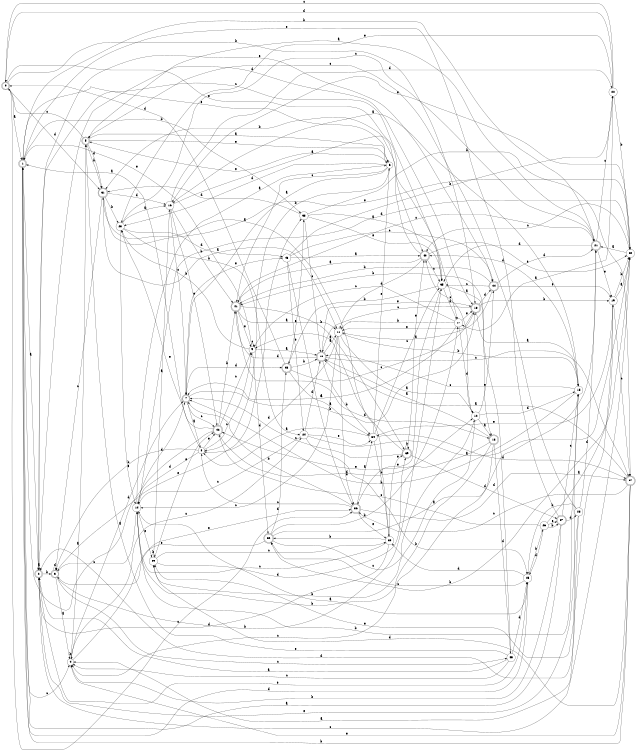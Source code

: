 digraph n37_4 {
__start0 [label="" shape="none"];

rankdir=LR;
size="8,5";

s0 [style="rounded,filled", color="black", fillcolor="white" shape="doublecircle", label="0"];
s1 [style="rounded,filled", color="black", fillcolor="white" shape="doublecircle", label="1"];
s2 [style="rounded,filled", color="black", fillcolor="white" shape="doublecircle", label="2"];
s3 [style="rounded,filled", color="black", fillcolor="white" shape="doublecircle", label="3"];
s4 [style="filled", color="black", fillcolor="white" shape="circle", label="4"];
s5 [style="rounded,filled", color="black", fillcolor="white" shape="doublecircle", label="5"];
s6 [style="filled", color="black", fillcolor="white" shape="circle", label="6"];
s7 [style="rounded,filled", color="black", fillcolor="white" shape="doublecircle", label="7"];
s8 [style="filled", color="black", fillcolor="white" shape="circle", label="8"];
s9 [style="filled", color="black", fillcolor="white" shape="circle", label="9"];
s10 [style="rounded,filled", color="black", fillcolor="white" shape="doublecircle", label="10"];
s11 [style="filled", color="black", fillcolor="white" shape="circle", label="11"];
s12 [style="filled", color="black", fillcolor="white" shape="circle", label="12"];
s13 [style="rounded,filled", color="black", fillcolor="white" shape="doublecircle", label="13"];
s14 [style="filled", color="black", fillcolor="white" shape="circle", label="14"];
s15 [style="filled", color="black", fillcolor="white" shape="circle", label="15"];
s16 [style="filled", color="black", fillcolor="white" shape="circle", label="16"];
s17 [style="filled", color="black", fillcolor="white" shape="circle", label="17"];
s18 [style="rounded,filled", color="black", fillcolor="white" shape="doublecircle", label="18"];
s19 [style="filled", color="black", fillcolor="white" shape="circle", label="19"];
s20 [style="filled", color="black", fillcolor="white" shape="circle", label="20"];
s21 [style="rounded,filled", color="black", fillcolor="white" shape="doublecircle", label="21"];
s22 [style="filled", color="black", fillcolor="white" shape="circle", label="22"];
s23 [style="filled", color="black", fillcolor="white" shape="circle", label="23"];
s24 [style="filled", color="black", fillcolor="white" shape="circle", label="24"];
s25 [style="filled", color="black", fillcolor="white" shape="circle", label="25"];
s26 [style="filled", color="black", fillcolor="white" shape="circle", label="26"];
s27 [style="rounded,filled", color="black", fillcolor="white" shape="doublecircle", label="27"];
s28 [style="filled", color="black", fillcolor="white" shape="circle", label="28"];
s29 [style="filled", color="black", fillcolor="white" shape="circle", label="29"];
s30 [style="filled", color="black", fillcolor="white" shape="circle", label="30"];
s31 [style="rounded,filled", color="black", fillcolor="white" shape="doublecircle", label="31"];
s32 [style="rounded,filled", color="black", fillcolor="white" shape="doublecircle", label="32"];
s33 [style="rounded,filled", color="black", fillcolor="white" shape="doublecircle", label="33"];
s34 [style="filled", color="black", fillcolor="white" shape="circle", label="34"];
s35 [style="filled", color="black", fillcolor="white" shape="circle", label="35"];
s36 [style="rounded,filled", color="black", fillcolor="white" shape="doublecircle", label="36"];
s37 [style="rounded,filled", color="black", fillcolor="white" shape="doublecircle", label="37"];
s38 [style="filled", color="black", fillcolor="white" shape="circle", label="38"];
s39 [style="rounded,filled", color="black", fillcolor="white" shape="doublecircle", label="39"];
s40 [style="rounded,filled", color="black", fillcolor="white" shape="doublecircle", label="40"];
s41 [style="rounded,filled", color="black", fillcolor="white" shape="doublecircle", label="41"];
s42 [style="rounded,filled", color="black", fillcolor="white" shape="doublecircle", label="42"];
s43 [style="filled", color="black", fillcolor="white" shape="circle", label="43"];
s44 [style="rounded,filled", color="black", fillcolor="white" shape="doublecircle", label="44"];
s45 [style="filled", color="black", fillcolor="white" shape="circle", label="45"];
s0 -> s1 [label="a"];
s0 -> s18 [label="b"];
s0 -> s36 [label="c"];
s0 -> s31 [label="d"];
s0 -> s40 [label="e"];
s1 -> s2 [label="a"];
s1 -> s38 [label="b"];
s1 -> s4 [label="c"];
s1 -> s25 [label="d"];
s1 -> s6 [label="e"];
s2 -> s2 [label="a"];
s2 -> s3 [label="b"];
s2 -> s20 [label="c"];
s2 -> s18 [label="d"];
s2 -> s44 [label="e"];
s3 -> s4 [label="a"];
s3 -> s35 [label="b"];
s3 -> s45 [label="c"];
s3 -> s3 [label="d"];
s3 -> s38 [label="e"];
s4 -> s5 [label="a"];
s4 -> s4 [label="b"];
s4 -> s24 [label="c"];
s4 -> s7 [label="d"];
s4 -> s36 [label="e"];
s5 -> s6 [label="a"];
s5 -> s31 [label="b"];
s5 -> s0 [label="c"];
s5 -> s31 [label="d"];
s5 -> s6 [label="e"];
s6 -> s7 [label="a"];
s6 -> s8 [label="b"];
s6 -> s41 [label="c"];
s6 -> s23 [label="d"];
s6 -> s5 [label="e"];
s7 -> s8 [label="a"];
s7 -> s18 [label="b"];
s7 -> s42 [label="c"];
s7 -> s33 [label="d"];
s7 -> s43 [label="e"];
s8 -> s1 [label="a"];
s8 -> s3 [label="b"];
s8 -> s9 [label="c"];
s8 -> s14 [label="d"];
s8 -> s42 [label="e"];
s9 -> s10 [label="a"];
s9 -> s23 [label="b"];
s9 -> s9 [label="c"];
s9 -> s32 [label="d"];
s9 -> s1 [label="e"];
s10 -> s11 [label="a"];
s10 -> s34 [label="b"];
s10 -> s37 [label="c"];
s10 -> s41 [label="d"];
s10 -> s18 [label="e"];
s11 -> s12 [label="a"];
s11 -> s15 [label="b"];
s11 -> s14 [label="c"];
s11 -> s8 [label="d"];
s11 -> s36 [label="e"];
s12 -> s13 [label="a"];
s12 -> s29 [label="b"];
s12 -> s40 [label="c"];
s12 -> s15 [label="d"];
s12 -> s44 [label="e"];
s13 -> s10 [label="a"];
s13 -> s14 [label="b"];
s13 -> s4 [label="c"];
s13 -> s45 [label="d"];
s13 -> s42 [label="e"];
s14 -> s6 [label="a"];
s14 -> s15 [label="b"];
s14 -> s3 [label="c"];
s14 -> s7 [label="d"];
s14 -> s29 [label="e"];
s15 -> s16 [label="a"];
s15 -> s7 [label="b"];
s15 -> s10 [label="c"];
s15 -> s40 [label="d"];
s15 -> s2 [label="e"];
s16 -> s17 [label="a"];
s16 -> s41 [label="b"];
s16 -> s7 [label="c"];
s16 -> s22 [label="d"];
s16 -> s42 [label="e"];
s17 -> s7 [label="a"];
s17 -> s11 [label="b"];
s17 -> s9 [label="c"];
s17 -> s12 [label="d"];
s17 -> s18 [label="e"];
s18 -> s15 [label="a"];
s18 -> s19 [label="b"];
s18 -> s10 [label="c"];
s18 -> s44 [label="d"];
s18 -> s11 [label="e"];
s19 -> s20 [label="a"];
s19 -> s20 [label="b"];
s19 -> s37 [label="c"];
s19 -> s2 [label="d"];
s19 -> s34 [label="e"];
s20 -> s21 [label="a"];
s20 -> s32 [label="b"];
s20 -> s40 [label="c"];
s20 -> s14 [label="d"];
s20 -> s16 [label="e"];
s21 -> s5 [label="a"];
s21 -> s1 [label="b"];
s21 -> s22 [label="c"];
s21 -> s35 [label="d"];
s21 -> s19 [label="e"];
s22 -> s17 [label="a"];
s22 -> s20 [label="b"];
s22 -> s0 [label="c"];
s22 -> s0 [label="d"];
s22 -> s23 [label="e"];
s23 -> s16 [label="a"];
s23 -> s24 [label="b"];
s23 -> s21 [label="c"];
s23 -> s43 [label="d"];
s23 -> s14 [label="e"];
s24 -> s20 [label="a"];
s24 -> s25 [label="b"];
s24 -> s14 [label="c"];
s24 -> s10 [label="d"];
s24 -> s34 [label="e"];
s25 -> s14 [label="a"];
s25 -> s26 [label="b"];
s25 -> s32 [label="c"];
s25 -> s30 [label="d"];
s25 -> s2 [label="e"];
s26 -> s19 [label="a"];
s26 -> s27 [label="b"];
s26 -> s42 [label="c"];
s26 -> s25 [label="d"];
s26 -> s27 [label="e"];
s27 -> s1 [label="a"];
s27 -> s4 [label="b"];
s27 -> s15 [label="c"];
s27 -> s28 [label="d"];
s27 -> s1 [label="e"];
s28 -> s4 [label="a"];
s28 -> s25 [label="b"];
s28 -> s5 [label="c"];
s28 -> s21 [label="d"];
s28 -> s29 [label="e"];
s29 -> s16 [label="a"];
s29 -> s29 [label="b"];
s29 -> s30 [label="c"];
s29 -> s39 [label="d"];
s29 -> s42 [label="e"];
s30 -> s31 [label="a"];
s30 -> s32 [label="b"];
s30 -> s14 [label="c"];
s30 -> s2 [label="d"];
s30 -> s39 [label="e"];
s31 -> s11 [label="a"];
s31 -> s23 [label="b"];
s31 -> s3 [label="c"];
s31 -> s16 [label="d"];
s31 -> s20 [label="e"];
s32 -> s21 [label="a"];
s32 -> s17 [label="b"];
s32 -> s12 [label="c"];
s32 -> s33 [label="d"];
s32 -> s3 [label="e"];
s33 -> s34 [label="a"];
s33 -> s10 [label="b"];
s33 -> s18 [label="c"];
s33 -> s0 [label="d"];
s33 -> s38 [label="e"];
s34 -> s8 [label="a"];
s34 -> s30 [label="b"];
s34 -> s35 [label="c"];
s34 -> s37 [label="d"];
s34 -> s6 [label="e"];
s35 -> s13 [label="a"];
s35 -> s33 [label="b"];
s35 -> s2 [label="c"];
s35 -> s17 [label="d"];
s35 -> s36 [label="e"];
s36 -> s34 [label="a"];
s36 -> s7 [label="b"];
s36 -> s8 [label="c"];
s36 -> s37 [label="d"];
s36 -> s30 [label="e"];
s37 -> s10 [label="a"];
s37 -> s1 [label="b"];
s37 -> s36 [label="c"];
s37 -> s29 [label="d"];
s37 -> s4 [label="e"];
s38 -> s35 [label="a"];
s38 -> s37 [label="b"];
s38 -> s10 [label="c"];
s38 -> s31 [label="d"];
s38 -> s35 [label="e"];
s39 -> s9 [label="a"];
s39 -> s39 [label="b"];
s39 -> s7 [label="c"];
s39 -> s27 [label="d"];
s39 -> s40 [label="e"];
s40 -> s41 [label="a"];
s40 -> s31 [label="b"];
s40 -> s35 [label="c"];
s40 -> s11 [label="d"];
s40 -> s20 [label="e"];
s41 -> s11 [label="a"];
s41 -> s39 [label="b"];
s41 -> s21 [label="c"];
s41 -> s13 [label="d"];
s41 -> s9 [label="e"];
s42 -> s1 [label="a"];
s42 -> s41 [label="b"];
s42 -> s9 [label="c"];
s42 -> s12 [label="d"];
s42 -> s23 [label="e"];
s43 -> s40 [label="a"];
s43 -> s22 [label="b"];
s43 -> s44 [label="c"];
s43 -> s36 [label="d"];
s43 -> s24 [label="e"];
s44 -> s11 [label="a"];
s44 -> s41 [label="b"];
s44 -> s35 [label="c"];
s44 -> s21 [label="d"];
s44 -> s19 [label="e"];
s45 -> s2 [label="a"];
s45 -> s41 [label="b"];
s45 -> s4 [label="c"];
s45 -> s25 [label="d"];
s45 -> s5 [label="e"];

}